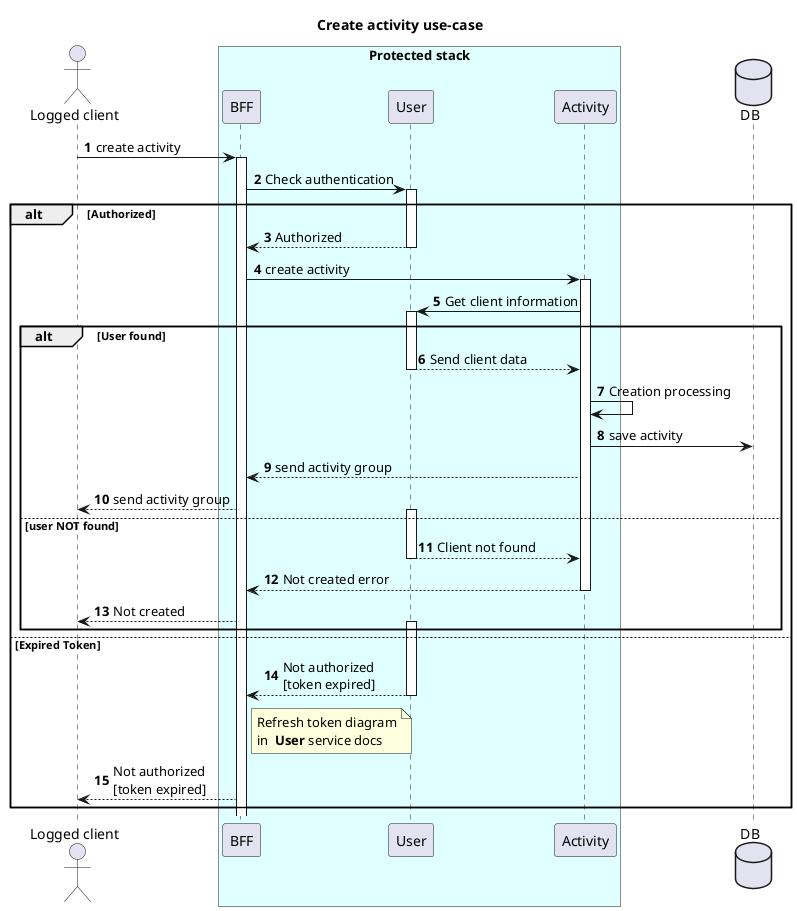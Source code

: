 @startuml
  autonumber
  title "Create activity use-case"

  actor "Logged client" as client
  box "Protected stack" #LightCyan
  participant BFF
  participant User
  participant Activity
  end box
  database DB


  client -> BFF: create activity
  activate BFF
  BFF -> User: Check authentication
  activate User

  alt Authorized
    BFF <-- User: Authorized
    deactivate User
    BFF -> Activity: create activity
    activate Activity
    Activity -> User: Get client information

    alt User found
      activate User
      Activity <-- User: Send client data
      deactivate User
      Activity -> Activity: Creation processing
      Activity -> DB: save activity
      BFF <-- Activity: send activity group
      client <-- BFF: send activity group
      activate User
    else user **NOT** found
      Activity <-- User: Client not found
      deactivate User
      BFF <-- Activity: Not created error
      deactivate Activity
      client <-- BFF: Not created
      activate User
    end
  else Expired Token
    BFF <-- User: Not authorized \n[token expired]
    deactivate User
    note right of BFF
      Refresh token diagram
      in  **User** service docs
    end note
    client <-- BFF: Not authorized \n[token expired]   
  end
@enduml